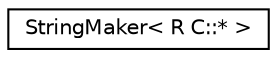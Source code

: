 digraph "Graphical Class Hierarchy"
{
  edge [fontname="Helvetica",fontsize="10",labelfontname="Helvetica",labelfontsize="10"];
  node [fontname="Helvetica",fontsize="10",shape=record];
  rankdir="LR";
  Node1 [label="StringMaker\< R C::* \>",height=0.2,width=0.4,color="black", fillcolor="white", style="filled",URL="$structCatch_1_1StringMaker_3_01R_01C_1_1_5_01_4.html"];
}
